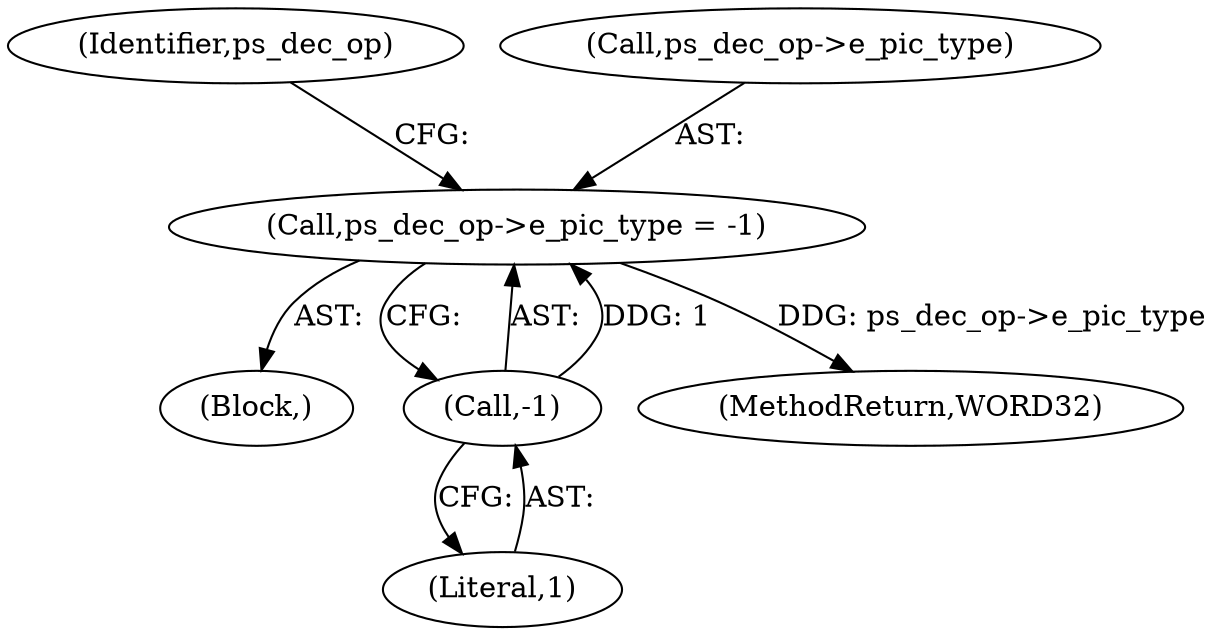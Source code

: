 digraph "0_Android_326fe991a4b7971e8aeaf4ac775491dd8abd85bb@pointer" {
"1000481" [label="(Call,ps_dec_op->e_pic_type = -1)"];
"1000485" [label="(Call,-1)"];
"1000489" [label="(Identifier,ps_dec_op)"];
"1000151" [label="(Block,)"];
"1000482" [label="(Call,ps_dec_op->e_pic_type)"];
"1000481" [label="(Call,ps_dec_op->e_pic_type = -1)"];
"1000485" [label="(Call,-1)"];
"1000486" [label="(Literal,1)"];
"1002147" [label="(MethodReturn,WORD32)"];
"1000481" -> "1000151"  [label="AST: "];
"1000481" -> "1000485"  [label="CFG: "];
"1000482" -> "1000481"  [label="AST: "];
"1000485" -> "1000481"  [label="AST: "];
"1000489" -> "1000481"  [label="CFG: "];
"1000481" -> "1002147"  [label="DDG: ps_dec_op->e_pic_type"];
"1000485" -> "1000481"  [label="DDG: 1"];
"1000485" -> "1000486"  [label="CFG: "];
"1000486" -> "1000485"  [label="AST: "];
}
